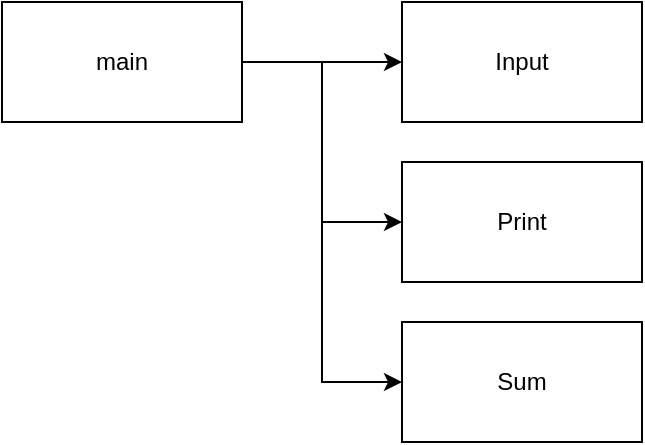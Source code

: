 <mxfile version="15.7.4" type="github"><diagram id="w7G1FZmKRcdMduxl5DCz" name="Page-1"><mxGraphModel dx="742" dy="438" grid="1" gridSize="10" guides="1" tooltips="1" connect="1" arrows="1" fold="1" page="1" pageScale="1" pageWidth="827" pageHeight="1169" math="0" shadow="0"><root><mxCell id="0"/><mxCell id="1" parent="0"/><mxCell id="8j55YbKo9swLfoLYU181-1" value="Sum" style="rounded=0;whiteSpace=wrap;html=1;" vertex="1" parent="1"><mxGeometry x="320" y="440" width="120" height="60" as="geometry"/></mxCell><mxCell id="8j55YbKo9swLfoLYU181-2" value="Print" style="rounded=0;whiteSpace=wrap;html=1;" vertex="1" parent="1"><mxGeometry x="320" y="360" width="120" height="60" as="geometry"/></mxCell><mxCell id="8j55YbKo9swLfoLYU181-3" value="Input" style="rounded=0;whiteSpace=wrap;html=1;" vertex="1" parent="1"><mxGeometry x="320" y="280" width="120" height="60" as="geometry"/></mxCell><mxCell id="8j55YbKo9swLfoLYU181-5" style="edgeStyle=orthogonalEdgeStyle;rounded=0;orthogonalLoop=1;jettySize=auto;html=1;exitX=1;exitY=0.5;exitDx=0;exitDy=0;entryX=0;entryY=0.5;entryDx=0;entryDy=0;" edge="1" parent="1" source="8j55YbKo9swLfoLYU181-4" target="8j55YbKo9swLfoLYU181-1"><mxGeometry relative="1" as="geometry"/></mxCell><mxCell id="8j55YbKo9swLfoLYU181-6" style="edgeStyle=orthogonalEdgeStyle;rounded=0;orthogonalLoop=1;jettySize=auto;html=1;exitX=1;exitY=0.5;exitDx=0;exitDy=0;entryX=0;entryY=0.5;entryDx=0;entryDy=0;" edge="1" parent="1" source="8j55YbKo9swLfoLYU181-4" target="8j55YbKo9swLfoLYU181-3"><mxGeometry relative="1" as="geometry"/></mxCell><mxCell id="8j55YbKo9swLfoLYU181-7" style="edgeStyle=orthogonalEdgeStyle;rounded=0;orthogonalLoop=1;jettySize=auto;html=1;exitX=1;exitY=0.5;exitDx=0;exitDy=0;entryX=0;entryY=0.5;entryDx=0;entryDy=0;" edge="1" parent="1" source="8j55YbKo9swLfoLYU181-4" target="8j55YbKo9swLfoLYU181-2"><mxGeometry relative="1" as="geometry"/></mxCell><mxCell id="8j55YbKo9swLfoLYU181-4" value="main" style="rounded=0;whiteSpace=wrap;html=1;" vertex="1" parent="1"><mxGeometry x="120" y="280" width="120" height="60" as="geometry"/></mxCell></root></mxGraphModel></diagram></mxfile>